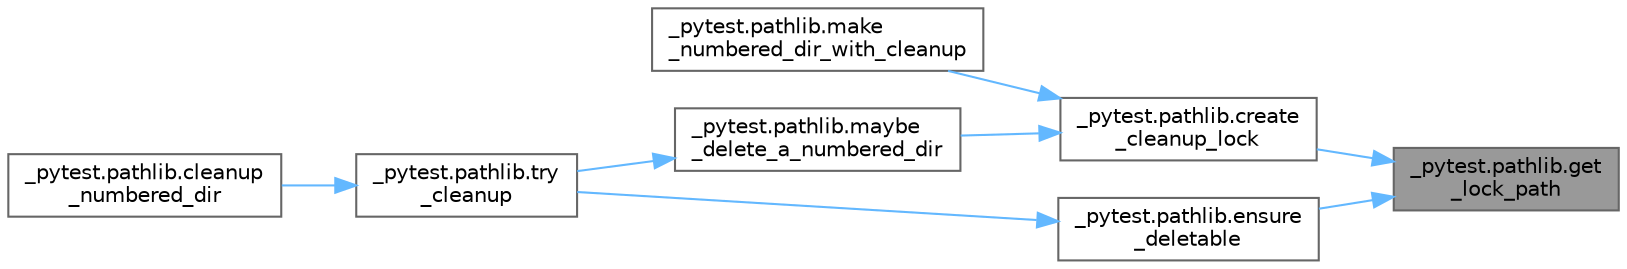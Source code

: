 digraph "_pytest.pathlib.get_lock_path"
{
 // LATEX_PDF_SIZE
  bgcolor="transparent";
  edge [fontname=Helvetica,fontsize=10,labelfontname=Helvetica,labelfontsize=10];
  node [fontname=Helvetica,fontsize=10,shape=box,height=0.2,width=0.4];
  rankdir="RL";
  Node1 [id="Node000001",label="_pytest.pathlib.get\l_lock_path",height=0.2,width=0.4,color="gray40", fillcolor="grey60", style="filled", fontcolor="black",tooltip=" "];
  Node1 -> Node2 [id="edge1_Node000001_Node000002",dir="back",color="steelblue1",style="solid",tooltip=" "];
  Node2 [id="Node000002",label="_pytest.pathlib.create\l_cleanup_lock",height=0.2,width=0.4,color="grey40", fillcolor="white", style="filled",URL="$namespace__pytest_1_1pathlib.html#a2fae1b99c0fbb9d314aceb95e668a401",tooltip=" "];
  Node2 -> Node3 [id="edge2_Node000002_Node000003",dir="back",color="steelblue1",style="solid",tooltip=" "];
  Node3 [id="Node000003",label="_pytest.pathlib.make\l_numbered_dir_with_cleanup",height=0.2,width=0.4,color="grey40", fillcolor="white", style="filled",URL="$namespace__pytest_1_1pathlib.html#a31cda2f173f0946adac7122c00608b88",tooltip=" "];
  Node2 -> Node4 [id="edge3_Node000002_Node000004",dir="back",color="steelblue1",style="solid",tooltip=" "];
  Node4 [id="Node000004",label="_pytest.pathlib.maybe\l_delete_a_numbered_dir",height=0.2,width=0.4,color="grey40", fillcolor="white", style="filled",URL="$namespace__pytest_1_1pathlib.html#a13e58fca02f174fa9bd72475840e51cc",tooltip=" "];
  Node4 -> Node5 [id="edge4_Node000004_Node000005",dir="back",color="steelblue1",style="solid",tooltip=" "];
  Node5 [id="Node000005",label="_pytest.pathlib.try\l_cleanup",height=0.2,width=0.4,color="grey40", fillcolor="white", style="filled",URL="$namespace__pytest_1_1pathlib.html#a94a716332cee4b0ffe6806ccfd56c390",tooltip=" "];
  Node5 -> Node6 [id="edge5_Node000005_Node000006",dir="back",color="steelblue1",style="solid",tooltip=" "];
  Node6 [id="Node000006",label="_pytest.pathlib.cleanup\l_numbered_dir",height=0.2,width=0.4,color="grey40", fillcolor="white", style="filled",URL="$namespace__pytest_1_1pathlib.html#a9d1e52490b7f908dbc8b6041d0bba697",tooltip=" "];
  Node1 -> Node7 [id="edge6_Node000001_Node000007",dir="back",color="steelblue1",style="solid",tooltip=" "];
  Node7 [id="Node000007",label="_pytest.pathlib.ensure\l_deletable",height=0.2,width=0.4,color="grey40", fillcolor="white", style="filled",URL="$namespace__pytest_1_1pathlib.html#a1c3f573b2bcd340dc200f85899715bfa",tooltip=" "];
  Node7 -> Node5 [id="edge7_Node000007_Node000005",dir="back",color="steelblue1",style="solid",tooltip=" "];
}
